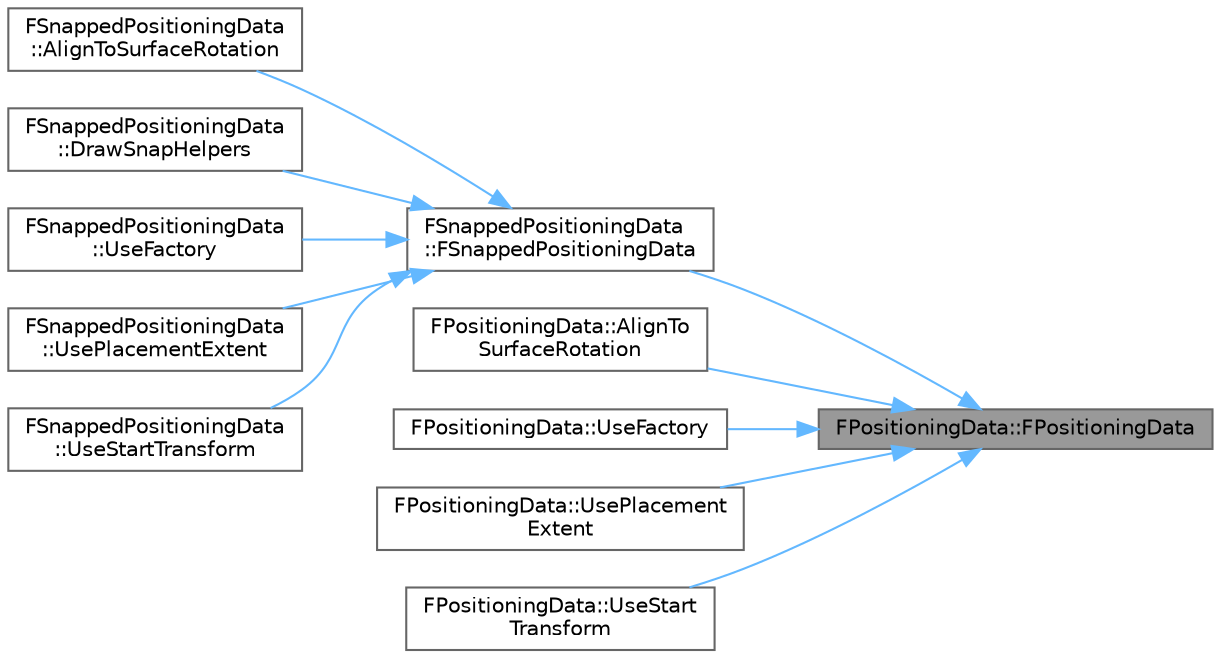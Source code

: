 digraph "FPositioningData::FPositioningData"
{
 // INTERACTIVE_SVG=YES
 // LATEX_PDF_SIZE
  bgcolor="transparent";
  edge [fontname=Helvetica,fontsize=10,labelfontname=Helvetica,labelfontsize=10];
  node [fontname=Helvetica,fontsize=10,shape=box,height=0.2,width=0.4];
  rankdir="RL";
  Node1 [id="Node000001",label="FPositioningData::FPositioningData",height=0.2,width=0.4,color="gray40", fillcolor="grey60", style="filled", fontcolor="black",tooltip=" "];
  Node1 -> Node2 [id="edge1_Node000001_Node000002",dir="back",color="steelblue1",style="solid",tooltip=" "];
  Node2 [id="Node000002",label="FSnappedPositioningData\l::FSnappedPositioningData",height=0.2,width=0.4,color="grey40", fillcolor="white", style="filled",URL="$d6/d34/structFSnappedPositioningData.html#af6016f1bf0a50108e9399673b1b2106b",tooltip=" "];
  Node2 -> Node3 [id="edge2_Node000002_Node000003",dir="back",color="steelblue1",style="solid",tooltip=" "];
  Node3 [id="Node000003",label="FSnappedPositioningData\l::AlignToSurfaceRotation",height=0.2,width=0.4,color="grey40", fillcolor="white", style="filled",URL="$d6/d34/structFSnappedPositioningData.html#ae3273f55e1f4dfaf8865cfb29598ce5b",tooltip=" "];
  Node2 -> Node4 [id="edge3_Node000002_Node000004",dir="back",color="steelblue1",style="solid",tooltip=" "];
  Node4 [id="Node000004",label="FSnappedPositioningData\l::DrawSnapHelpers",height=0.2,width=0.4,color="grey40", fillcolor="white", style="filled",URL="$d6/d34/structFSnappedPositioningData.html#aa3ac18302d7e6d438fdc2547e7c58089",tooltip="Whether to draw vertex snapping helpers or not when snapping."];
  Node2 -> Node5 [id="edge4_Node000002_Node000005",dir="back",color="steelblue1",style="solid",tooltip=" "];
  Node5 [id="Node000005",label="FSnappedPositioningData\l::UseFactory",height=0.2,width=0.4,color="grey40", fillcolor="white", style="filled",URL="$d6/d34/structFSnappedPositioningData.html#a99778036b7304e116b8da44bc2ca32d5",tooltip=" "];
  Node2 -> Node6 [id="edge5_Node000002_Node000006",dir="back",color="steelblue1",style="solid",tooltip=" "];
  Node6 [id="Node000006",label="FSnappedPositioningData\l::UsePlacementExtent",height=0.2,width=0.4,color="grey40", fillcolor="white", style="filled",URL="$d6/d34/structFSnappedPositioningData.html#aed0ada90796e2ca03aa34e36a2045147",tooltip="Mask these construction helpers to return the correct type."];
  Node2 -> Node7 [id="edge6_Node000002_Node000007",dir="back",color="steelblue1",style="solid",tooltip=" "];
  Node7 [id="Node000007",label="FSnappedPositioningData\l::UseStartTransform",height=0.2,width=0.4,color="grey40", fillcolor="white", style="filled",URL="$d6/d34/structFSnappedPositioningData.html#a30515ff3529066fbc1268eaafd9cdebd",tooltip=" "];
  Node1 -> Node8 [id="edge7_Node000001_Node000008",dir="back",color="steelblue1",style="solid",tooltip=" "];
  Node8 [id="Node000008",label="FPositioningData::AlignTo\lSurfaceRotation",height=0.2,width=0.4,color="grey40", fillcolor="white", style="filled",URL="$d1/d56/structFPositioningData.html#a057654e27b1d43704076974fc73b3408",tooltip="Whether to align to the surface normal, or just snap to its position."];
  Node1 -> Node9 [id="edge8_Node000001_Node000009",dir="back",color="steelblue1",style="solid",tooltip=" "];
  Node9 [id="Node000009",label="FPositioningData::UseFactory",height=0.2,width=0.4,color="grey40", fillcolor="white", style="filled",URL="$d1/d56/structFPositioningData.html#acc60624e29135cb51d6a1f763f2b857c",tooltip="A factory to use for the alignment."];
  Node1 -> Node10 [id="edge9_Node000001_Node000010",dir="back",color="steelblue1",style="solid",tooltip=" "];
  Node10 [id="Node000010",label="FPositioningData::UsePlacement\lExtent",height=0.2,width=0.4,color="grey40", fillcolor="white", style="filled",URL="$d1/d56/structFPositioningData.html#a3973d9649fb40640c5080e522b6c3350",tooltip="Placement extent offset to use (default = 0,0,0)"];
  Node1 -> Node11 [id="edge10_Node000001_Node000011",dir="back",color="steelblue1",style="solid",tooltip=" "];
  Node11 [id="Node000011",label="FPositioningData::UseStart\lTransform",height=0.2,width=0.4,color="grey40", fillcolor="white", style="filled",URL="$d1/d56/structFPositioningData.html#ade7a0c6e635428f053d581181a660b91",tooltip="The start transform we are using for positioning."];
}
